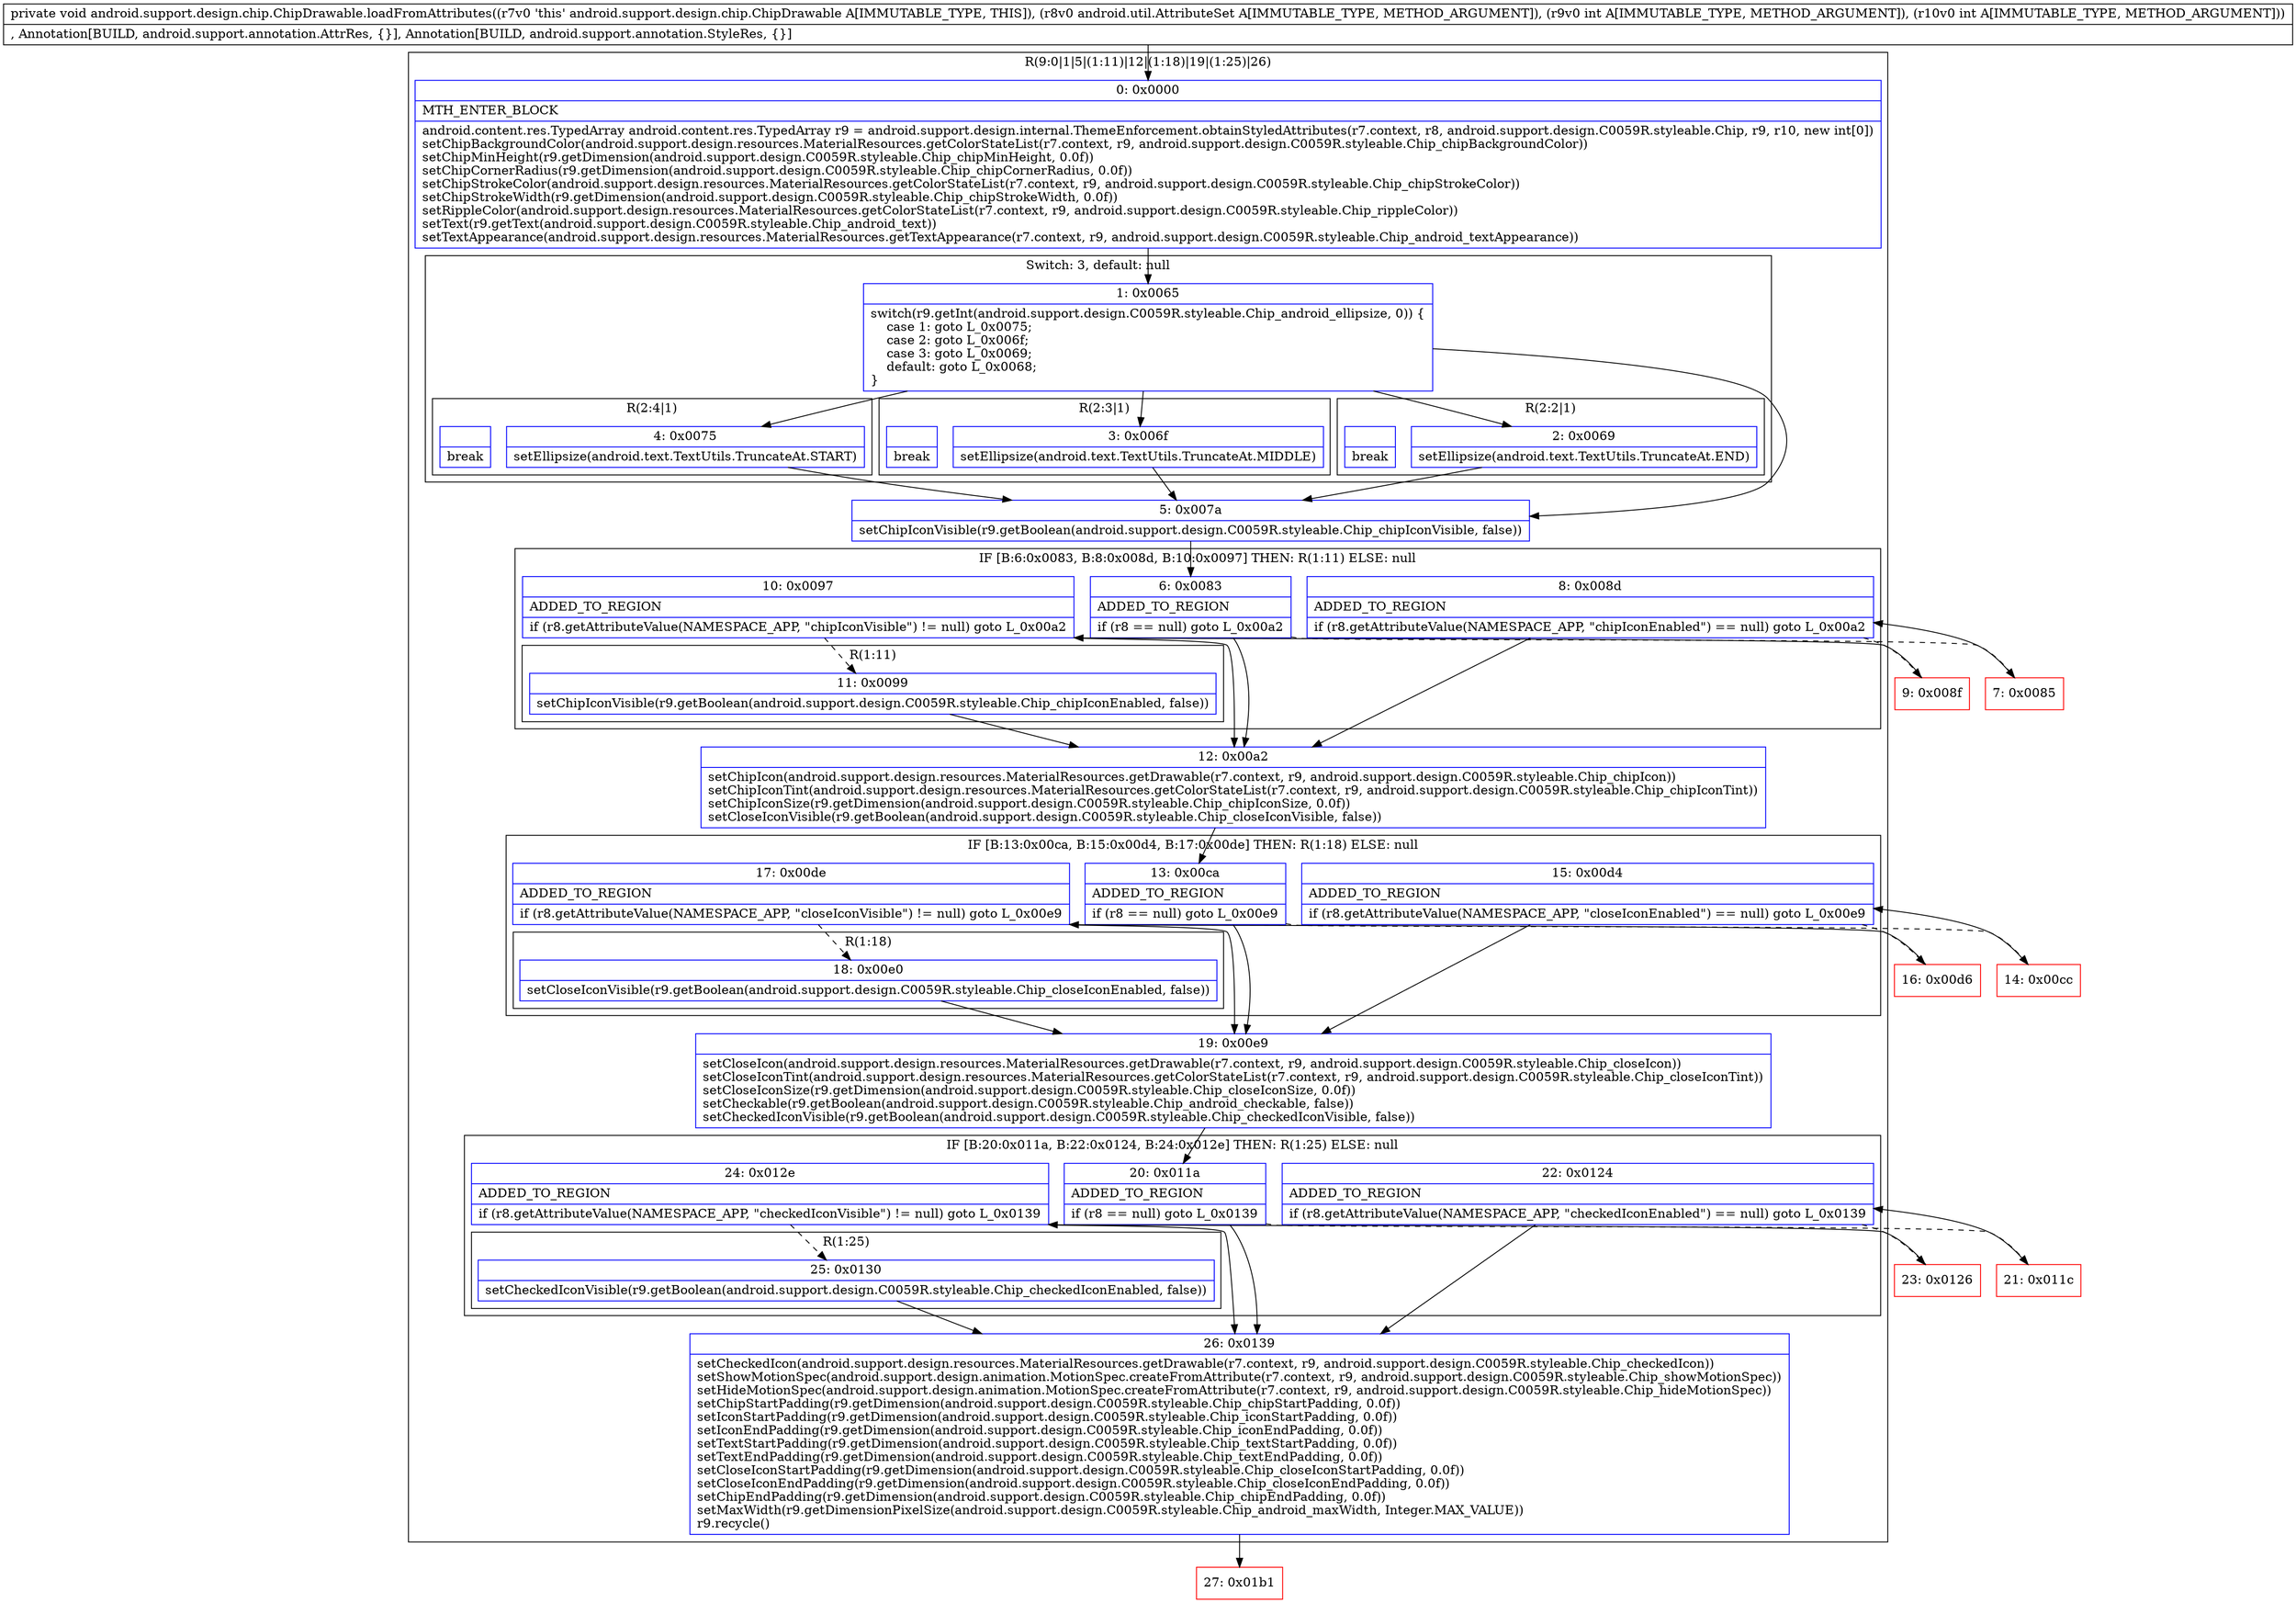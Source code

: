 digraph "CFG forandroid.support.design.chip.ChipDrawable.loadFromAttributes(Landroid\/util\/AttributeSet;II)V" {
subgraph cluster_Region_981780715 {
label = "R(9:0|1|5|(1:11)|12|(1:18)|19|(1:25)|26)";
node [shape=record,color=blue];
Node_0 [shape=record,label="{0\:\ 0x0000|MTH_ENTER_BLOCK\l|android.content.res.TypedArray android.content.res.TypedArray r9 = android.support.design.internal.ThemeEnforcement.obtainStyledAttributes(r7.context, r8, android.support.design.C0059R.styleable.Chip, r9, r10, new int[0])\lsetChipBackgroundColor(android.support.design.resources.MaterialResources.getColorStateList(r7.context, r9, android.support.design.C0059R.styleable.Chip_chipBackgroundColor))\lsetChipMinHeight(r9.getDimension(android.support.design.C0059R.styleable.Chip_chipMinHeight, 0.0f))\lsetChipCornerRadius(r9.getDimension(android.support.design.C0059R.styleable.Chip_chipCornerRadius, 0.0f))\lsetChipStrokeColor(android.support.design.resources.MaterialResources.getColorStateList(r7.context, r9, android.support.design.C0059R.styleable.Chip_chipStrokeColor))\lsetChipStrokeWidth(r9.getDimension(android.support.design.C0059R.styleable.Chip_chipStrokeWidth, 0.0f))\lsetRippleColor(android.support.design.resources.MaterialResources.getColorStateList(r7.context, r9, android.support.design.C0059R.styleable.Chip_rippleColor))\lsetText(r9.getText(android.support.design.C0059R.styleable.Chip_android_text))\lsetTextAppearance(android.support.design.resources.MaterialResources.getTextAppearance(r7.context, r9, android.support.design.C0059R.styleable.Chip_android_textAppearance))\l}"];
subgraph cluster_SwitchRegion_686742798 {
label = "Switch: 3, default: null";
node [shape=record,color=blue];
Node_1 [shape=record,label="{1\:\ 0x0065|switch(r9.getInt(android.support.design.C0059R.styleable.Chip_android_ellipsize, 0)) \{\l    case 1: goto L_0x0075;\l    case 2: goto L_0x006f;\l    case 3: goto L_0x0069;\l    default: goto L_0x0068;\l\}\l}"];
subgraph cluster_Region_1731185250 {
label = "R(2:4|1)";
node [shape=record,color=blue];
Node_4 [shape=record,label="{4\:\ 0x0075|setEllipsize(android.text.TextUtils.TruncateAt.START)\l}"];
Node_InsnContainer_1845652336 [shape=record,label="{|break\l}"];
}
subgraph cluster_Region_1720647772 {
label = "R(2:3|1)";
node [shape=record,color=blue];
Node_3 [shape=record,label="{3\:\ 0x006f|setEllipsize(android.text.TextUtils.TruncateAt.MIDDLE)\l}"];
Node_InsnContainer_454238459 [shape=record,label="{|break\l}"];
}
subgraph cluster_Region_49714465 {
label = "R(2:2|1)";
node [shape=record,color=blue];
Node_2 [shape=record,label="{2\:\ 0x0069|setEllipsize(android.text.TextUtils.TruncateAt.END)\l}"];
Node_InsnContainer_2136090596 [shape=record,label="{|break\l}"];
}
}
Node_5 [shape=record,label="{5\:\ 0x007a|setChipIconVisible(r9.getBoolean(android.support.design.C0059R.styleable.Chip_chipIconVisible, false))\l}"];
subgraph cluster_IfRegion_1640060338 {
label = "IF [B:6:0x0083, B:8:0x008d, B:10:0x0097] THEN: R(1:11) ELSE: null";
node [shape=record,color=blue];
Node_6 [shape=record,label="{6\:\ 0x0083|ADDED_TO_REGION\l|if (r8 == null) goto L_0x00a2\l}"];
Node_8 [shape=record,label="{8\:\ 0x008d|ADDED_TO_REGION\l|if (r8.getAttributeValue(NAMESPACE_APP, \"chipIconEnabled\") == null) goto L_0x00a2\l}"];
Node_10 [shape=record,label="{10\:\ 0x0097|ADDED_TO_REGION\l|if (r8.getAttributeValue(NAMESPACE_APP, \"chipIconVisible\") != null) goto L_0x00a2\l}"];
subgraph cluster_Region_1828266555 {
label = "R(1:11)";
node [shape=record,color=blue];
Node_11 [shape=record,label="{11\:\ 0x0099|setChipIconVisible(r9.getBoolean(android.support.design.C0059R.styleable.Chip_chipIconEnabled, false))\l}"];
}
}
Node_12 [shape=record,label="{12\:\ 0x00a2|setChipIcon(android.support.design.resources.MaterialResources.getDrawable(r7.context, r9, android.support.design.C0059R.styleable.Chip_chipIcon))\lsetChipIconTint(android.support.design.resources.MaterialResources.getColorStateList(r7.context, r9, android.support.design.C0059R.styleable.Chip_chipIconTint))\lsetChipIconSize(r9.getDimension(android.support.design.C0059R.styleable.Chip_chipIconSize, 0.0f))\lsetCloseIconVisible(r9.getBoolean(android.support.design.C0059R.styleable.Chip_closeIconVisible, false))\l}"];
subgraph cluster_IfRegion_1675077001 {
label = "IF [B:13:0x00ca, B:15:0x00d4, B:17:0x00de] THEN: R(1:18) ELSE: null";
node [shape=record,color=blue];
Node_13 [shape=record,label="{13\:\ 0x00ca|ADDED_TO_REGION\l|if (r8 == null) goto L_0x00e9\l}"];
Node_15 [shape=record,label="{15\:\ 0x00d4|ADDED_TO_REGION\l|if (r8.getAttributeValue(NAMESPACE_APP, \"closeIconEnabled\") == null) goto L_0x00e9\l}"];
Node_17 [shape=record,label="{17\:\ 0x00de|ADDED_TO_REGION\l|if (r8.getAttributeValue(NAMESPACE_APP, \"closeIconVisible\") != null) goto L_0x00e9\l}"];
subgraph cluster_Region_809966723 {
label = "R(1:18)";
node [shape=record,color=blue];
Node_18 [shape=record,label="{18\:\ 0x00e0|setCloseIconVisible(r9.getBoolean(android.support.design.C0059R.styleable.Chip_closeIconEnabled, false))\l}"];
}
}
Node_19 [shape=record,label="{19\:\ 0x00e9|setCloseIcon(android.support.design.resources.MaterialResources.getDrawable(r7.context, r9, android.support.design.C0059R.styleable.Chip_closeIcon))\lsetCloseIconTint(android.support.design.resources.MaterialResources.getColorStateList(r7.context, r9, android.support.design.C0059R.styleable.Chip_closeIconTint))\lsetCloseIconSize(r9.getDimension(android.support.design.C0059R.styleable.Chip_closeIconSize, 0.0f))\lsetCheckable(r9.getBoolean(android.support.design.C0059R.styleable.Chip_android_checkable, false))\lsetCheckedIconVisible(r9.getBoolean(android.support.design.C0059R.styleable.Chip_checkedIconVisible, false))\l}"];
subgraph cluster_IfRegion_1430158159 {
label = "IF [B:20:0x011a, B:22:0x0124, B:24:0x012e] THEN: R(1:25) ELSE: null";
node [shape=record,color=blue];
Node_20 [shape=record,label="{20\:\ 0x011a|ADDED_TO_REGION\l|if (r8 == null) goto L_0x0139\l}"];
Node_22 [shape=record,label="{22\:\ 0x0124|ADDED_TO_REGION\l|if (r8.getAttributeValue(NAMESPACE_APP, \"checkedIconEnabled\") == null) goto L_0x0139\l}"];
Node_24 [shape=record,label="{24\:\ 0x012e|ADDED_TO_REGION\l|if (r8.getAttributeValue(NAMESPACE_APP, \"checkedIconVisible\") != null) goto L_0x0139\l}"];
subgraph cluster_Region_739793392 {
label = "R(1:25)";
node [shape=record,color=blue];
Node_25 [shape=record,label="{25\:\ 0x0130|setCheckedIconVisible(r9.getBoolean(android.support.design.C0059R.styleable.Chip_checkedIconEnabled, false))\l}"];
}
}
Node_26 [shape=record,label="{26\:\ 0x0139|setCheckedIcon(android.support.design.resources.MaterialResources.getDrawable(r7.context, r9, android.support.design.C0059R.styleable.Chip_checkedIcon))\lsetShowMotionSpec(android.support.design.animation.MotionSpec.createFromAttribute(r7.context, r9, android.support.design.C0059R.styleable.Chip_showMotionSpec))\lsetHideMotionSpec(android.support.design.animation.MotionSpec.createFromAttribute(r7.context, r9, android.support.design.C0059R.styleable.Chip_hideMotionSpec))\lsetChipStartPadding(r9.getDimension(android.support.design.C0059R.styleable.Chip_chipStartPadding, 0.0f))\lsetIconStartPadding(r9.getDimension(android.support.design.C0059R.styleable.Chip_iconStartPadding, 0.0f))\lsetIconEndPadding(r9.getDimension(android.support.design.C0059R.styleable.Chip_iconEndPadding, 0.0f))\lsetTextStartPadding(r9.getDimension(android.support.design.C0059R.styleable.Chip_textStartPadding, 0.0f))\lsetTextEndPadding(r9.getDimension(android.support.design.C0059R.styleable.Chip_textEndPadding, 0.0f))\lsetCloseIconStartPadding(r9.getDimension(android.support.design.C0059R.styleable.Chip_closeIconStartPadding, 0.0f))\lsetCloseIconEndPadding(r9.getDimension(android.support.design.C0059R.styleable.Chip_closeIconEndPadding, 0.0f))\lsetChipEndPadding(r9.getDimension(android.support.design.C0059R.styleable.Chip_chipEndPadding, 0.0f))\lsetMaxWidth(r9.getDimensionPixelSize(android.support.design.C0059R.styleable.Chip_android_maxWidth, Integer.MAX_VALUE))\lr9.recycle()\l}"];
}
Node_7 [shape=record,color=red,label="{7\:\ 0x0085}"];
Node_9 [shape=record,color=red,label="{9\:\ 0x008f}"];
Node_14 [shape=record,color=red,label="{14\:\ 0x00cc}"];
Node_16 [shape=record,color=red,label="{16\:\ 0x00d6}"];
Node_21 [shape=record,color=red,label="{21\:\ 0x011c}"];
Node_23 [shape=record,color=red,label="{23\:\ 0x0126}"];
Node_27 [shape=record,color=red,label="{27\:\ 0x01b1}"];
MethodNode[shape=record,label="{private void android.support.design.chip.ChipDrawable.loadFromAttributes((r7v0 'this' android.support.design.chip.ChipDrawable A[IMMUTABLE_TYPE, THIS]), (r8v0 android.util.AttributeSet A[IMMUTABLE_TYPE, METHOD_ARGUMENT]), (r9v0 int A[IMMUTABLE_TYPE, METHOD_ARGUMENT]), (r10v0 int A[IMMUTABLE_TYPE, METHOD_ARGUMENT]))  | , Annotation[BUILD, android.support.annotation.AttrRes, \{\}], Annotation[BUILD, android.support.annotation.StyleRes, \{\}]\l}"];
MethodNode -> Node_0;
Node_0 -> Node_1;
Node_1 -> Node_2;
Node_1 -> Node_3;
Node_1 -> Node_4;
Node_1 -> Node_5;
Node_4 -> Node_5;
Node_3 -> Node_5;
Node_2 -> Node_5;
Node_5 -> Node_6;
Node_6 -> Node_7[style=dashed];
Node_6 -> Node_12;
Node_8 -> Node_9[style=dashed];
Node_8 -> Node_12;
Node_10 -> Node_11[style=dashed];
Node_10 -> Node_12;
Node_11 -> Node_12;
Node_12 -> Node_13;
Node_13 -> Node_14[style=dashed];
Node_13 -> Node_19;
Node_15 -> Node_16[style=dashed];
Node_15 -> Node_19;
Node_17 -> Node_18[style=dashed];
Node_17 -> Node_19;
Node_18 -> Node_19;
Node_19 -> Node_20;
Node_20 -> Node_21[style=dashed];
Node_20 -> Node_26;
Node_22 -> Node_23[style=dashed];
Node_22 -> Node_26;
Node_24 -> Node_25[style=dashed];
Node_24 -> Node_26;
Node_25 -> Node_26;
Node_26 -> Node_27;
Node_7 -> Node_8;
Node_9 -> Node_10;
Node_14 -> Node_15;
Node_16 -> Node_17;
Node_21 -> Node_22;
Node_23 -> Node_24;
}

